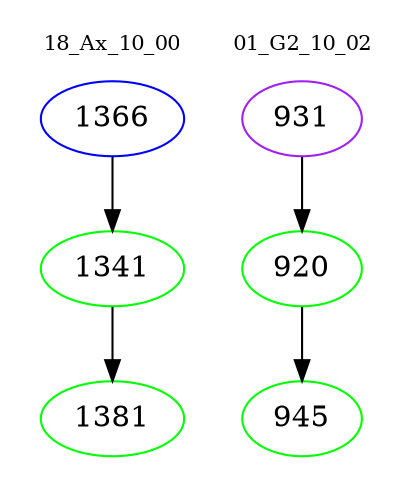 digraph{
subgraph cluster_0 {
color = white
label = "18_Ax_10_00";
fontsize=10;
T0_1366 [label="1366", color="blue"]
T0_1366 -> T0_1341 [color="black"]
T0_1341 [label="1341", color="green"]
T0_1341 -> T0_1381 [color="black"]
T0_1381 [label="1381", color="green"]
}
subgraph cluster_1 {
color = white
label = "01_G2_10_02";
fontsize=10;
T1_931 [label="931", color="purple"]
T1_931 -> T1_920 [color="black"]
T1_920 [label="920", color="green"]
T1_920 -> T1_945 [color="black"]
T1_945 [label="945", color="green"]
}
}
